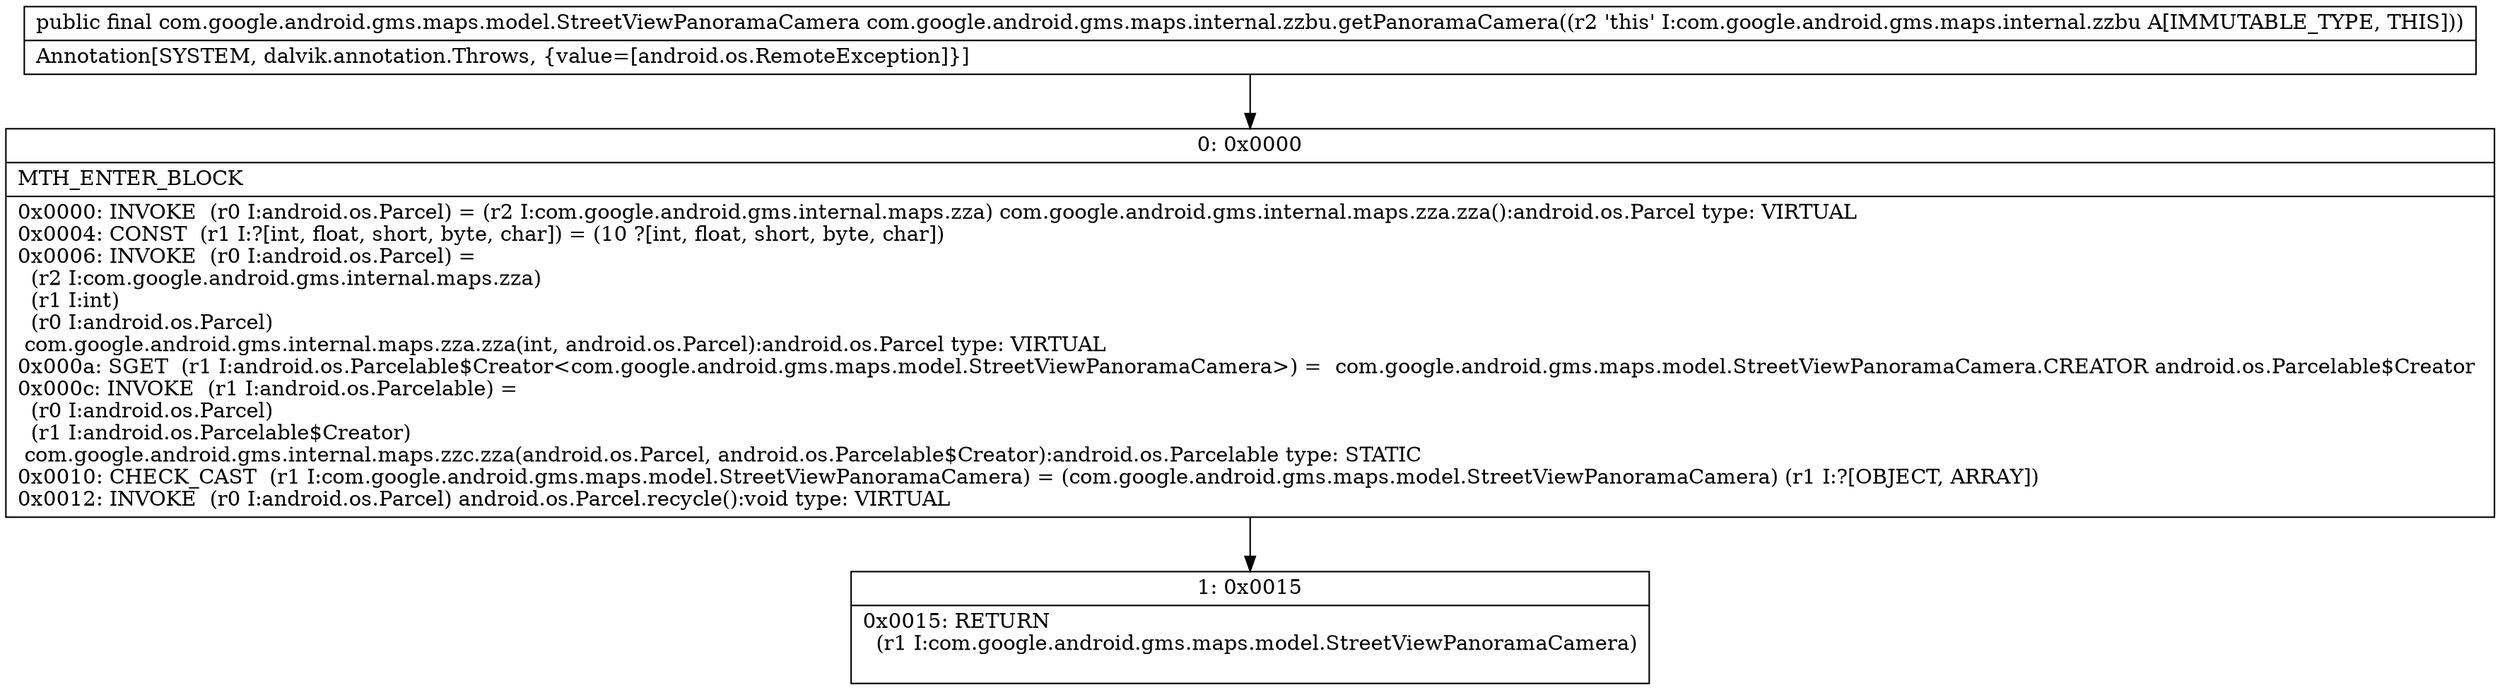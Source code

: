 digraph "CFG forcom.google.android.gms.maps.internal.zzbu.getPanoramaCamera()Lcom\/google\/android\/gms\/maps\/model\/StreetViewPanoramaCamera;" {
Node_0 [shape=record,label="{0\:\ 0x0000|MTH_ENTER_BLOCK\l|0x0000: INVOKE  (r0 I:android.os.Parcel) = (r2 I:com.google.android.gms.internal.maps.zza) com.google.android.gms.internal.maps.zza.zza():android.os.Parcel type: VIRTUAL \l0x0004: CONST  (r1 I:?[int, float, short, byte, char]) = (10 ?[int, float, short, byte, char]) \l0x0006: INVOKE  (r0 I:android.os.Parcel) = \l  (r2 I:com.google.android.gms.internal.maps.zza)\l  (r1 I:int)\l  (r0 I:android.os.Parcel)\l com.google.android.gms.internal.maps.zza.zza(int, android.os.Parcel):android.os.Parcel type: VIRTUAL \l0x000a: SGET  (r1 I:android.os.Parcelable$Creator\<com.google.android.gms.maps.model.StreetViewPanoramaCamera\>) =  com.google.android.gms.maps.model.StreetViewPanoramaCamera.CREATOR android.os.Parcelable$Creator \l0x000c: INVOKE  (r1 I:android.os.Parcelable) = \l  (r0 I:android.os.Parcel)\l  (r1 I:android.os.Parcelable$Creator)\l com.google.android.gms.internal.maps.zzc.zza(android.os.Parcel, android.os.Parcelable$Creator):android.os.Parcelable type: STATIC \l0x0010: CHECK_CAST  (r1 I:com.google.android.gms.maps.model.StreetViewPanoramaCamera) = (com.google.android.gms.maps.model.StreetViewPanoramaCamera) (r1 I:?[OBJECT, ARRAY]) \l0x0012: INVOKE  (r0 I:android.os.Parcel) android.os.Parcel.recycle():void type: VIRTUAL \l}"];
Node_1 [shape=record,label="{1\:\ 0x0015|0x0015: RETURN  \l  (r1 I:com.google.android.gms.maps.model.StreetViewPanoramaCamera)\l \l}"];
MethodNode[shape=record,label="{public final com.google.android.gms.maps.model.StreetViewPanoramaCamera com.google.android.gms.maps.internal.zzbu.getPanoramaCamera((r2 'this' I:com.google.android.gms.maps.internal.zzbu A[IMMUTABLE_TYPE, THIS]))  | Annotation[SYSTEM, dalvik.annotation.Throws, \{value=[android.os.RemoteException]\}]\l}"];
MethodNode -> Node_0;
Node_0 -> Node_1;
}

